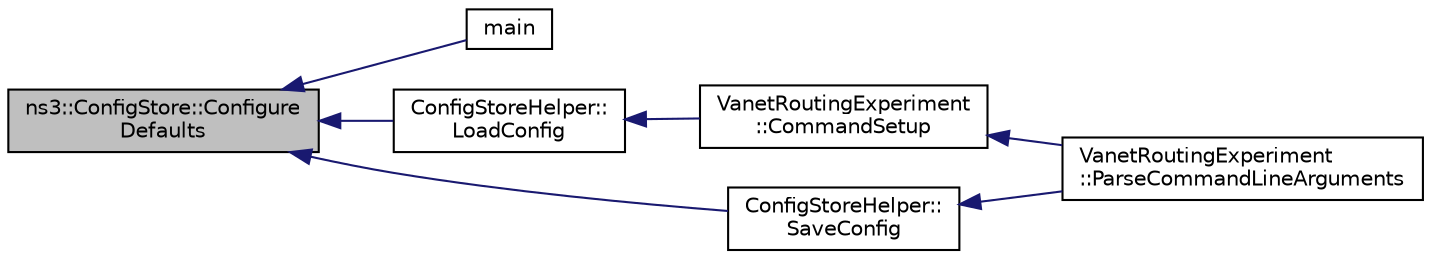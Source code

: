 digraph "ns3::ConfigStore::ConfigureDefaults"
{
  edge [fontname="Helvetica",fontsize="10",labelfontname="Helvetica",labelfontsize="10"];
  node [fontname="Helvetica",fontsize="10",shape=record];
  rankdir="LR";
  Node1 [label="ns3::ConfigStore::Configure\lDefaults",height=0.2,width=0.4,color="black", fillcolor="grey75", style="filled", fontcolor="black"];
  Node1 -> Node2 [dir="back",color="midnightblue",fontsize="10",style="solid"];
  Node2 [label="main",height=0.2,width=0.4,color="black", fillcolor="white", style="filled",URL="$d1/dc3/buildings-pathloss-profiler_8cc.html#a0ddf1224851353fc92bfbff6f499fa97"];
  Node1 -> Node3 [dir="back",color="midnightblue",fontsize="10",style="solid"];
  Node3 [label="ConfigStoreHelper::\lLoadConfig",height=0.2,width=0.4,color="black", fillcolor="white", style="filled",URL="$d7/da6/classConfigStoreHelper.html#ae554baffed15b2ae8b5fcd1bfcdd1579",tooltip="Loads a saved config-store raw text configuration from a given named file. "];
  Node3 -> Node4 [dir="back",color="midnightblue",fontsize="10",style="solid"];
  Node4 [label="VanetRoutingExperiment\l::CommandSetup",height=0.2,width=0.4,color="black", fillcolor="white", style="filled",URL="$d7/d1b/classVanetRoutingExperiment.html#a6faaa1c235b5a015a5896be6fe6e6903",tooltip="Run the simulation. "];
  Node4 -> Node5 [dir="back",color="midnightblue",fontsize="10",style="solid"];
  Node5 [label="VanetRoutingExperiment\l::ParseCommandLineArguments",height=0.2,width=0.4,color="black", fillcolor="white", style="filled",URL="$d7/d1b/classVanetRoutingExperiment.html#a1a1c9edf653b9236fe159bc310e29634",tooltip="Process command line arguments. "];
  Node1 -> Node6 [dir="back",color="midnightblue",fontsize="10",style="solid"];
  Node6 [label="ConfigStoreHelper::\lSaveConfig",height=0.2,width=0.4,color="black", fillcolor="white", style="filled",URL="$d7/da6/classConfigStoreHelper.html#a082384175bdd6469787faca2b212a6ec",tooltip="Saves a configuration to a given named config-store raw text configuration file. "];
  Node6 -> Node5 [dir="back",color="midnightblue",fontsize="10",style="solid"];
}
